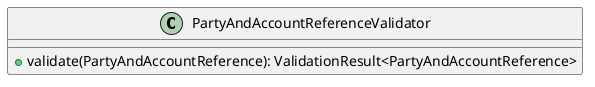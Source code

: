 @startuml

    class PartyAndAccountReferenceValidator [[PartyAndAccountReferenceValidator.html]] {
        +validate(PartyAndAccountReference): ValidationResult<PartyAndAccountReference>
    }

@enduml

